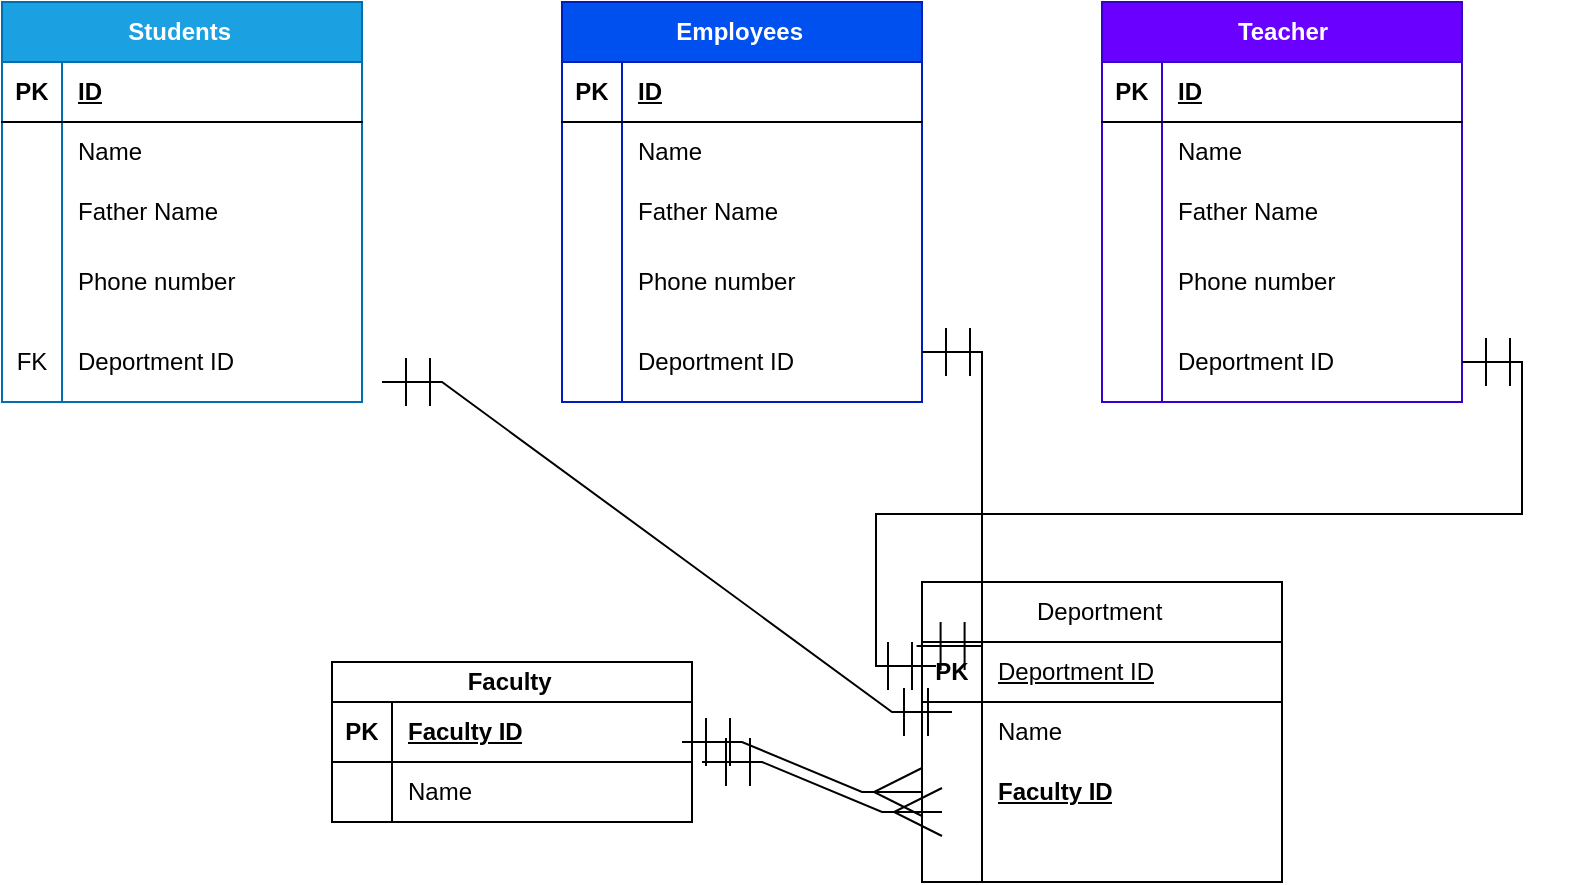 <mxfile version="26.2.2">
  <diagram name="Page-1" id="Yzkvz3543jnzcEJ6rjnN">
    <mxGraphModel dx="788" dy="516" grid="1" gridSize="10" guides="1" tooltips="1" connect="1" arrows="1" fold="1" page="1" pageScale="1" pageWidth="850" pageHeight="1100" math="0" shadow="0">
      <root>
        <mxCell id="0" />
        <mxCell id="1" parent="0" />
        <mxCell id="9xaTV1QcgrP76hlcMQHP-1" value="Students&amp;nbsp;" style="shape=table;startSize=30;container=1;collapsible=1;childLayout=tableLayout;fixedRows=1;rowLines=0;fontStyle=1;align=center;resizeLast=1;html=1;fillColor=#1ba1e2;fontColor=#ffffff;strokeColor=#006EAF;" parent="1" vertex="1">
          <mxGeometry x="80" y="120" width="180" height="200" as="geometry" />
        </mxCell>
        <mxCell id="9xaTV1QcgrP76hlcMQHP-2" value="" style="shape=tableRow;horizontal=0;startSize=0;swimlaneHead=0;swimlaneBody=0;fillColor=none;collapsible=0;dropTarget=0;points=[[0,0.5],[1,0.5]];portConstraint=eastwest;top=0;left=0;right=0;bottom=1;" parent="9xaTV1QcgrP76hlcMQHP-1" vertex="1">
          <mxGeometry y="30" width="180" height="30" as="geometry" />
        </mxCell>
        <mxCell id="9xaTV1QcgrP76hlcMQHP-3" value="PK" style="shape=partialRectangle;connectable=0;fillColor=none;top=0;left=0;bottom=0;right=0;fontStyle=1;overflow=hidden;whiteSpace=wrap;html=1;" parent="9xaTV1QcgrP76hlcMQHP-2" vertex="1">
          <mxGeometry width="30" height="30" as="geometry">
            <mxRectangle width="30" height="30" as="alternateBounds" />
          </mxGeometry>
        </mxCell>
        <mxCell id="9xaTV1QcgrP76hlcMQHP-4" value="ID" style="shape=partialRectangle;connectable=0;fillColor=none;top=0;left=0;bottom=0;right=0;align=left;spacingLeft=6;fontStyle=5;overflow=hidden;whiteSpace=wrap;html=1;" parent="9xaTV1QcgrP76hlcMQHP-2" vertex="1">
          <mxGeometry x="30" width="150" height="30" as="geometry">
            <mxRectangle width="150" height="30" as="alternateBounds" />
          </mxGeometry>
        </mxCell>
        <mxCell id="9xaTV1QcgrP76hlcMQHP-5" value="" style="shape=tableRow;horizontal=0;startSize=0;swimlaneHead=0;swimlaneBody=0;fillColor=none;collapsible=0;dropTarget=0;points=[[0,0.5],[1,0.5]];portConstraint=eastwest;top=0;left=0;right=0;bottom=0;" parent="9xaTV1QcgrP76hlcMQHP-1" vertex="1">
          <mxGeometry y="60" width="180" height="30" as="geometry" />
        </mxCell>
        <mxCell id="9xaTV1QcgrP76hlcMQHP-6" value="" style="shape=partialRectangle;connectable=0;fillColor=none;top=0;left=0;bottom=0;right=0;editable=1;overflow=hidden;whiteSpace=wrap;html=1;" parent="9xaTV1QcgrP76hlcMQHP-5" vertex="1">
          <mxGeometry width="30" height="30" as="geometry">
            <mxRectangle width="30" height="30" as="alternateBounds" />
          </mxGeometry>
        </mxCell>
        <mxCell id="9xaTV1QcgrP76hlcMQHP-7" value="Name" style="shape=partialRectangle;connectable=0;fillColor=none;top=0;left=0;bottom=0;right=0;align=left;spacingLeft=6;overflow=hidden;whiteSpace=wrap;html=1;" parent="9xaTV1QcgrP76hlcMQHP-5" vertex="1">
          <mxGeometry x="30" width="150" height="30" as="geometry">
            <mxRectangle width="150" height="30" as="alternateBounds" />
          </mxGeometry>
        </mxCell>
        <mxCell id="9xaTV1QcgrP76hlcMQHP-8" value="" style="shape=tableRow;horizontal=0;startSize=0;swimlaneHead=0;swimlaneBody=0;fillColor=none;collapsible=0;dropTarget=0;points=[[0,0.5],[1,0.5]];portConstraint=eastwest;top=0;left=0;right=0;bottom=0;" parent="9xaTV1QcgrP76hlcMQHP-1" vertex="1">
          <mxGeometry y="90" width="180" height="30" as="geometry" />
        </mxCell>
        <mxCell id="9xaTV1QcgrP76hlcMQHP-9" value="" style="shape=partialRectangle;connectable=0;fillColor=none;top=0;left=0;bottom=0;right=0;editable=1;overflow=hidden;whiteSpace=wrap;html=1;" parent="9xaTV1QcgrP76hlcMQHP-8" vertex="1">
          <mxGeometry width="30" height="30" as="geometry">
            <mxRectangle width="30" height="30" as="alternateBounds" />
          </mxGeometry>
        </mxCell>
        <mxCell id="9xaTV1QcgrP76hlcMQHP-10" value="Father Name" style="shape=partialRectangle;connectable=0;fillColor=none;top=0;left=0;bottom=0;right=0;align=left;spacingLeft=6;overflow=hidden;whiteSpace=wrap;html=1;" parent="9xaTV1QcgrP76hlcMQHP-8" vertex="1">
          <mxGeometry x="30" width="150" height="30" as="geometry">
            <mxRectangle width="150" height="30" as="alternateBounds" />
          </mxGeometry>
        </mxCell>
        <mxCell id="9xaTV1QcgrP76hlcMQHP-11" value="" style="shape=tableRow;horizontal=0;startSize=0;swimlaneHead=0;swimlaneBody=0;fillColor=none;collapsible=0;dropTarget=0;points=[[0,0.5],[1,0.5]];portConstraint=eastwest;top=0;left=0;right=0;bottom=0;" parent="9xaTV1QcgrP76hlcMQHP-1" vertex="1">
          <mxGeometry y="120" width="180" height="40" as="geometry" />
        </mxCell>
        <mxCell id="9xaTV1QcgrP76hlcMQHP-12" value="" style="shape=partialRectangle;connectable=0;fillColor=none;top=0;left=0;bottom=0;right=0;editable=1;overflow=hidden;whiteSpace=wrap;html=1;" parent="9xaTV1QcgrP76hlcMQHP-11" vertex="1">
          <mxGeometry width="30" height="40" as="geometry">
            <mxRectangle width="30" height="40" as="alternateBounds" />
          </mxGeometry>
        </mxCell>
        <mxCell id="9xaTV1QcgrP76hlcMQHP-13" value="Phone number" style="shape=partialRectangle;connectable=0;fillColor=none;top=0;left=0;bottom=0;right=0;align=left;spacingLeft=6;overflow=hidden;whiteSpace=wrap;html=1;" parent="9xaTV1QcgrP76hlcMQHP-11" vertex="1">
          <mxGeometry x="30" width="150" height="40" as="geometry">
            <mxRectangle width="150" height="40" as="alternateBounds" />
          </mxGeometry>
        </mxCell>
        <mxCell id="9xaTV1QcgrP76hlcMQHP-14" value="" style="shape=tableRow;horizontal=0;startSize=0;swimlaneHead=0;swimlaneBody=0;fillColor=none;collapsible=0;dropTarget=0;points=[[0,0.5],[1,0.5]];portConstraint=eastwest;top=0;left=0;right=0;bottom=0;" parent="9xaTV1QcgrP76hlcMQHP-1" vertex="1">
          <mxGeometry y="160" width="180" height="40" as="geometry" />
        </mxCell>
        <mxCell id="9xaTV1QcgrP76hlcMQHP-15" value="FK" style="shape=partialRectangle;connectable=0;fillColor=none;top=0;left=0;bottom=0;right=0;editable=1;overflow=hidden;whiteSpace=wrap;html=1;" parent="9xaTV1QcgrP76hlcMQHP-14" vertex="1">
          <mxGeometry width="30" height="40" as="geometry">
            <mxRectangle width="30" height="40" as="alternateBounds" />
          </mxGeometry>
        </mxCell>
        <mxCell id="9xaTV1QcgrP76hlcMQHP-16" value="Deportment ID" style="shape=partialRectangle;connectable=0;fillColor=none;top=0;left=0;bottom=0;right=0;align=left;spacingLeft=6;overflow=hidden;whiteSpace=wrap;html=1;" parent="9xaTV1QcgrP76hlcMQHP-14" vertex="1">
          <mxGeometry x="30" width="150" height="40" as="geometry">
            <mxRectangle width="150" height="40" as="alternateBounds" />
          </mxGeometry>
        </mxCell>
        <mxCell id="9xaTV1QcgrP76hlcMQHP-17" value="Teacher" style="shape=table;startSize=30;container=1;collapsible=1;childLayout=tableLayout;fixedRows=1;rowLines=0;fontStyle=1;align=center;resizeLast=1;html=1;fillColor=#6a00ff;fontColor=#ffffff;strokeColor=#3700CC;" parent="1" vertex="1">
          <mxGeometry x="630" y="120" width="180" height="200" as="geometry" />
        </mxCell>
        <mxCell id="9xaTV1QcgrP76hlcMQHP-18" value="" style="shape=tableRow;horizontal=0;startSize=0;swimlaneHead=0;swimlaneBody=0;fillColor=none;collapsible=0;dropTarget=0;points=[[0,0.5],[1,0.5]];portConstraint=eastwest;top=0;left=0;right=0;bottom=1;" parent="9xaTV1QcgrP76hlcMQHP-17" vertex="1">
          <mxGeometry y="30" width="180" height="30" as="geometry" />
        </mxCell>
        <mxCell id="9xaTV1QcgrP76hlcMQHP-19" value="PK" style="shape=partialRectangle;connectable=0;fillColor=none;top=0;left=0;bottom=0;right=0;fontStyle=1;overflow=hidden;whiteSpace=wrap;html=1;" parent="9xaTV1QcgrP76hlcMQHP-18" vertex="1">
          <mxGeometry width="30" height="30" as="geometry">
            <mxRectangle width="30" height="30" as="alternateBounds" />
          </mxGeometry>
        </mxCell>
        <mxCell id="9xaTV1QcgrP76hlcMQHP-20" value="ID" style="shape=partialRectangle;connectable=0;fillColor=none;top=0;left=0;bottom=0;right=0;align=left;spacingLeft=6;fontStyle=5;overflow=hidden;whiteSpace=wrap;html=1;" parent="9xaTV1QcgrP76hlcMQHP-18" vertex="1">
          <mxGeometry x="30" width="150" height="30" as="geometry">
            <mxRectangle width="150" height="30" as="alternateBounds" />
          </mxGeometry>
        </mxCell>
        <mxCell id="9xaTV1QcgrP76hlcMQHP-21" value="" style="shape=tableRow;horizontal=0;startSize=0;swimlaneHead=0;swimlaneBody=0;fillColor=none;collapsible=0;dropTarget=0;points=[[0,0.5],[1,0.5]];portConstraint=eastwest;top=0;left=0;right=0;bottom=0;" parent="9xaTV1QcgrP76hlcMQHP-17" vertex="1">
          <mxGeometry y="60" width="180" height="30" as="geometry" />
        </mxCell>
        <mxCell id="9xaTV1QcgrP76hlcMQHP-22" value="" style="shape=partialRectangle;connectable=0;fillColor=none;top=0;left=0;bottom=0;right=0;editable=1;overflow=hidden;whiteSpace=wrap;html=1;" parent="9xaTV1QcgrP76hlcMQHP-21" vertex="1">
          <mxGeometry width="30" height="30" as="geometry">
            <mxRectangle width="30" height="30" as="alternateBounds" />
          </mxGeometry>
        </mxCell>
        <mxCell id="9xaTV1QcgrP76hlcMQHP-23" value="Name" style="shape=partialRectangle;connectable=0;fillColor=none;top=0;left=0;bottom=0;right=0;align=left;spacingLeft=6;overflow=hidden;whiteSpace=wrap;html=1;" parent="9xaTV1QcgrP76hlcMQHP-21" vertex="1">
          <mxGeometry x="30" width="150" height="30" as="geometry">
            <mxRectangle width="150" height="30" as="alternateBounds" />
          </mxGeometry>
        </mxCell>
        <mxCell id="9xaTV1QcgrP76hlcMQHP-24" value="" style="shape=tableRow;horizontal=0;startSize=0;swimlaneHead=0;swimlaneBody=0;fillColor=none;collapsible=0;dropTarget=0;points=[[0,0.5],[1,0.5]];portConstraint=eastwest;top=0;left=0;right=0;bottom=0;" parent="9xaTV1QcgrP76hlcMQHP-17" vertex="1">
          <mxGeometry y="90" width="180" height="30" as="geometry" />
        </mxCell>
        <mxCell id="9xaTV1QcgrP76hlcMQHP-25" value="" style="shape=partialRectangle;connectable=0;fillColor=none;top=0;left=0;bottom=0;right=0;editable=1;overflow=hidden;whiteSpace=wrap;html=1;" parent="9xaTV1QcgrP76hlcMQHP-24" vertex="1">
          <mxGeometry width="30" height="30" as="geometry">
            <mxRectangle width="30" height="30" as="alternateBounds" />
          </mxGeometry>
        </mxCell>
        <mxCell id="9xaTV1QcgrP76hlcMQHP-26" value="Father Name" style="shape=partialRectangle;connectable=0;fillColor=none;top=0;left=0;bottom=0;right=0;align=left;spacingLeft=6;overflow=hidden;whiteSpace=wrap;html=1;" parent="9xaTV1QcgrP76hlcMQHP-24" vertex="1">
          <mxGeometry x="30" width="150" height="30" as="geometry">
            <mxRectangle width="150" height="30" as="alternateBounds" />
          </mxGeometry>
        </mxCell>
        <mxCell id="9xaTV1QcgrP76hlcMQHP-27" value="" style="shape=tableRow;horizontal=0;startSize=0;swimlaneHead=0;swimlaneBody=0;fillColor=none;collapsible=0;dropTarget=0;points=[[0,0.5],[1,0.5]];portConstraint=eastwest;top=0;left=0;right=0;bottom=0;" parent="9xaTV1QcgrP76hlcMQHP-17" vertex="1">
          <mxGeometry y="120" width="180" height="40" as="geometry" />
        </mxCell>
        <mxCell id="9xaTV1QcgrP76hlcMQHP-28" value="" style="shape=partialRectangle;connectable=0;fillColor=none;top=0;left=0;bottom=0;right=0;editable=1;overflow=hidden;whiteSpace=wrap;html=1;" parent="9xaTV1QcgrP76hlcMQHP-27" vertex="1">
          <mxGeometry width="30" height="40" as="geometry">
            <mxRectangle width="30" height="40" as="alternateBounds" />
          </mxGeometry>
        </mxCell>
        <mxCell id="9xaTV1QcgrP76hlcMQHP-29" value="Phone number" style="shape=partialRectangle;connectable=0;fillColor=none;top=0;left=0;bottom=0;right=0;align=left;spacingLeft=6;overflow=hidden;whiteSpace=wrap;html=1;" parent="9xaTV1QcgrP76hlcMQHP-27" vertex="1">
          <mxGeometry x="30" width="150" height="40" as="geometry">
            <mxRectangle width="150" height="40" as="alternateBounds" />
          </mxGeometry>
        </mxCell>
        <mxCell id="9xaTV1QcgrP76hlcMQHP-30" value="" style="shape=tableRow;horizontal=0;startSize=0;swimlaneHead=0;swimlaneBody=0;fillColor=none;collapsible=0;dropTarget=0;points=[[0,0.5],[1,0.5]];portConstraint=eastwest;top=0;left=0;right=0;bottom=0;" parent="9xaTV1QcgrP76hlcMQHP-17" vertex="1">
          <mxGeometry y="160" width="180" height="40" as="geometry" />
        </mxCell>
        <mxCell id="9xaTV1QcgrP76hlcMQHP-31" value="" style="shape=partialRectangle;connectable=0;fillColor=none;top=0;left=0;bottom=0;right=0;editable=1;overflow=hidden;whiteSpace=wrap;html=1;" parent="9xaTV1QcgrP76hlcMQHP-30" vertex="1">
          <mxGeometry width="30" height="40" as="geometry">
            <mxRectangle width="30" height="40" as="alternateBounds" />
          </mxGeometry>
        </mxCell>
        <mxCell id="9xaTV1QcgrP76hlcMQHP-32" value="Deportment ID" style="shape=partialRectangle;connectable=0;fillColor=none;top=0;left=0;bottom=0;right=0;align=left;spacingLeft=6;overflow=hidden;whiteSpace=wrap;html=1;" parent="9xaTV1QcgrP76hlcMQHP-30" vertex="1">
          <mxGeometry x="30" width="150" height="40" as="geometry">
            <mxRectangle width="150" height="40" as="alternateBounds" />
          </mxGeometry>
        </mxCell>
        <mxCell id="9xaTV1QcgrP76hlcMQHP-33" value="Employees&amp;nbsp;" style="shape=table;startSize=30;container=1;collapsible=1;childLayout=tableLayout;fixedRows=1;rowLines=0;fontStyle=1;align=center;resizeLast=1;html=1;fillColor=#0050ef;fontColor=#ffffff;strokeColor=#001DBC;" parent="1" vertex="1">
          <mxGeometry x="360" y="120" width="180" height="200" as="geometry" />
        </mxCell>
        <mxCell id="9xaTV1QcgrP76hlcMQHP-34" value="" style="shape=tableRow;horizontal=0;startSize=0;swimlaneHead=0;swimlaneBody=0;fillColor=none;collapsible=0;dropTarget=0;points=[[0,0.5],[1,0.5]];portConstraint=eastwest;top=0;left=0;right=0;bottom=1;" parent="9xaTV1QcgrP76hlcMQHP-33" vertex="1">
          <mxGeometry y="30" width="180" height="30" as="geometry" />
        </mxCell>
        <mxCell id="9xaTV1QcgrP76hlcMQHP-35" value="PK" style="shape=partialRectangle;connectable=0;fillColor=none;top=0;left=0;bottom=0;right=0;fontStyle=1;overflow=hidden;whiteSpace=wrap;html=1;" parent="9xaTV1QcgrP76hlcMQHP-34" vertex="1">
          <mxGeometry width="30" height="30" as="geometry">
            <mxRectangle width="30" height="30" as="alternateBounds" />
          </mxGeometry>
        </mxCell>
        <mxCell id="9xaTV1QcgrP76hlcMQHP-36" value="ID" style="shape=partialRectangle;connectable=0;fillColor=none;top=0;left=0;bottom=0;right=0;align=left;spacingLeft=6;fontStyle=5;overflow=hidden;whiteSpace=wrap;html=1;" parent="9xaTV1QcgrP76hlcMQHP-34" vertex="1">
          <mxGeometry x="30" width="150" height="30" as="geometry">
            <mxRectangle width="150" height="30" as="alternateBounds" />
          </mxGeometry>
        </mxCell>
        <mxCell id="9xaTV1QcgrP76hlcMQHP-37" value="" style="shape=tableRow;horizontal=0;startSize=0;swimlaneHead=0;swimlaneBody=0;fillColor=none;collapsible=0;dropTarget=0;points=[[0,0.5],[1,0.5]];portConstraint=eastwest;top=0;left=0;right=0;bottom=0;" parent="9xaTV1QcgrP76hlcMQHP-33" vertex="1">
          <mxGeometry y="60" width="180" height="30" as="geometry" />
        </mxCell>
        <mxCell id="9xaTV1QcgrP76hlcMQHP-38" value="" style="shape=partialRectangle;connectable=0;fillColor=none;top=0;left=0;bottom=0;right=0;editable=1;overflow=hidden;whiteSpace=wrap;html=1;" parent="9xaTV1QcgrP76hlcMQHP-37" vertex="1">
          <mxGeometry width="30" height="30" as="geometry">
            <mxRectangle width="30" height="30" as="alternateBounds" />
          </mxGeometry>
        </mxCell>
        <mxCell id="9xaTV1QcgrP76hlcMQHP-39" value="Name" style="shape=partialRectangle;connectable=0;fillColor=none;top=0;left=0;bottom=0;right=0;align=left;spacingLeft=6;overflow=hidden;whiteSpace=wrap;html=1;" parent="9xaTV1QcgrP76hlcMQHP-37" vertex="1">
          <mxGeometry x="30" width="150" height="30" as="geometry">
            <mxRectangle width="150" height="30" as="alternateBounds" />
          </mxGeometry>
        </mxCell>
        <mxCell id="9xaTV1QcgrP76hlcMQHP-40" value="" style="shape=tableRow;horizontal=0;startSize=0;swimlaneHead=0;swimlaneBody=0;fillColor=none;collapsible=0;dropTarget=0;points=[[0,0.5],[1,0.5]];portConstraint=eastwest;top=0;left=0;right=0;bottom=0;" parent="9xaTV1QcgrP76hlcMQHP-33" vertex="1">
          <mxGeometry y="90" width="180" height="30" as="geometry" />
        </mxCell>
        <mxCell id="9xaTV1QcgrP76hlcMQHP-41" value="" style="shape=partialRectangle;connectable=0;fillColor=none;top=0;left=0;bottom=0;right=0;editable=1;overflow=hidden;whiteSpace=wrap;html=1;" parent="9xaTV1QcgrP76hlcMQHP-40" vertex="1">
          <mxGeometry width="30" height="30" as="geometry">
            <mxRectangle width="30" height="30" as="alternateBounds" />
          </mxGeometry>
        </mxCell>
        <mxCell id="9xaTV1QcgrP76hlcMQHP-42" value="Father Name" style="shape=partialRectangle;connectable=0;fillColor=none;top=0;left=0;bottom=0;right=0;align=left;spacingLeft=6;overflow=hidden;whiteSpace=wrap;html=1;" parent="9xaTV1QcgrP76hlcMQHP-40" vertex="1">
          <mxGeometry x="30" width="150" height="30" as="geometry">
            <mxRectangle width="150" height="30" as="alternateBounds" />
          </mxGeometry>
        </mxCell>
        <mxCell id="9xaTV1QcgrP76hlcMQHP-43" value="" style="shape=tableRow;horizontal=0;startSize=0;swimlaneHead=0;swimlaneBody=0;fillColor=none;collapsible=0;dropTarget=0;points=[[0,0.5],[1,0.5]];portConstraint=eastwest;top=0;left=0;right=0;bottom=0;" parent="9xaTV1QcgrP76hlcMQHP-33" vertex="1">
          <mxGeometry y="120" width="180" height="40" as="geometry" />
        </mxCell>
        <mxCell id="9xaTV1QcgrP76hlcMQHP-44" value="" style="shape=partialRectangle;connectable=0;fillColor=none;top=0;left=0;bottom=0;right=0;editable=1;overflow=hidden;whiteSpace=wrap;html=1;" parent="9xaTV1QcgrP76hlcMQHP-43" vertex="1">
          <mxGeometry width="30" height="40" as="geometry">
            <mxRectangle width="30" height="40" as="alternateBounds" />
          </mxGeometry>
        </mxCell>
        <mxCell id="9xaTV1QcgrP76hlcMQHP-45" value="Phone number" style="shape=partialRectangle;connectable=0;fillColor=none;top=0;left=0;bottom=0;right=0;align=left;spacingLeft=6;overflow=hidden;whiteSpace=wrap;html=1;" parent="9xaTV1QcgrP76hlcMQHP-43" vertex="1">
          <mxGeometry x="30" width="150" height="40" as="geometry">
            <mxRectangle width="150" height="40" as="alternateBounds" />
          </mxGeometry>
        </mxCell>
        <mxCell id="9xaTV1QcgrP76hlcMQHP-46" value="" style="shape=tableRow;horizontal=0;startSize=0;swimlaneHead=0;swimlaneBody=0;fillColor=none;collapsible=0;dropTarget=0;points=[[0,0.5],[1,0.5]];portConstraint=eastwest;top=0;left=0;right=0;bottom=0;" parent="9xaTV1QcgrP76hlcMQHP-33" vertex="1">
          <mxGeometry y="160" width="180" height="40" as="geometry" />
        </mxCell>
        <mxCell id="9xaTV1QcgrP76hlcMQHP-47" value="" style="shape=partialRectangle;connectable=0;fillColor=none;top=0;left=0;bottom=0;right=0;editable=1;overflow=hidden;whiteSpace=wrap;html=1;" parent="9xaTV1QcgrP76hlcMQHP-46" vertex="1">
          <mxGeometry width="30" height="40" as="geometry">
            <mxRectangle width="30" height="40" as="alternateBounds" />
          </mxGeometry>
        </mxCell>
        <mxCell id="9xaTV1QcgrP76hlcMQHP-48" value="Deportment ID" style="shape=partialRectangle;connectable=0;fillColor=none;top=0;left=0;bottom=0;right=0;align=left;spacingLeft=6;overflow=hidden;whiteSpace=wrap;html=1;" parent="9xaTV1QcgrP76hlcMQHP-46" vertex="1">
          <mxGeometry x="30" width="150" height="40" as="geometry">
            <mxRectangle width="150" height="40" as="alternateBounds" />
          </mxGeometry>
        </mxCell>
        <mxCell id="QeIPo9AulA8BPBCbm1Qv-1" value="" style="edgeStyle=entityRelationEdgeStyle;fontSize=12;html=1;endArrow=ERmany;startArrow=ERmandOne;rounded=0;endSize=22;strokeWidth=1;targetPerimeterSpacing=11;startSize=22;entryX=0;entryY=0.5;entryDx=0;entryDy=0;endFill=0;" parent="1" edge="1" target="-pn8n0HnzuPHCAw0OeyL-8">
          <mxGeometry width="100" height="100" relative="1" as="geometry">
            <mxPoint x="420" y="490" as="sourcePoint" />
            <mxPoint x="529.0" y="685.0" as="targetPoint" />
            <Array as="points">
              <mxPoint x="500" y="670" />
            </Array>
          </mxGeometry>
        </mxCell>
        <mxCell id="QeIPo9AulA8BPBCbm1Qv-3" value="Faculty&amp;nbsp;" style="shape=table;startSize=20;container=1;collapsible=1;childLayout=tableLayout;fixedRows=1;rowLines=0;fontStyle=1;align=center;resizeLast=1;html=1;" parent="1" vertex="1">
          <mxGeometry x="245" y="450" width="180" height="80" as="geometry" />
        </mxCell>
        <mxCell id="QeIPo9AulA8BPBCbm1Qv-4" value="" style="shape=tableRow;horizontal=0;startSize=0;swimlaneHead=0;swimlaneBody=0;fillColor=none;collapsible=0;dropTarget=0;points=[[0,0.5],[1,0.5]];portConstraint=eastwest;top=0;left=0;right=0;bottom=1;" parent="QeIPo9AulA8BPBCbm1Qv-3" vertex="1">
          <mxGeometry y="20" width="180" height="30" as="geometry" />
        </mxCell>
        <mxCell id="QeIPo9AulA8BPBCbm1Qv-5" value="PK" style="shape=partialRectangle;connectable=0;fillColor=none;top=0;left=0;bottom=0;right=0;fontStyle=1;overflow=hidden;whiteSpace=wrap;html=1;" parent="QeIPo9AulA8BPBCbm1Qv-4" vertex="1">
          <mxGeometry width="30" height="30" as="geometry">
            <mxRectangle width="30" height="30" as="alternateBounds" />
          </mxGeometry>
        </mxCell>
        <mxCell id="QeIPo9AulA8BPBCbm1Qv-6" value="Faculty ID" style="shape=partialRectangle;connectable=0;fillColor=none;top=0;left=0;bottom=0;right=0;align=left;spacingLeft=6;fontStyle=5;overflow=hidden;whiteSpace=wrap;html=1;" parent="QeIPo9AulA8BPBCbm1Qv-4" vertex="1">
          <mxGeometry x="30" width="150" height="30" as="geometry">
            <mxRectangle width="150" height="30" as="alternateBounds" />
          </mxGeometry>
        </mxCell>
        <mxCell id="QeIPo9AulA8BPBCbm1Qv-7" value="" style="shape=tableRow;horizontal=0;startSize=0;swimlaneHead=0;swimlaneBody=0;fillColor=none;collapsible=0;dropTarget=0;points=[[0,0.5],[1,0.5]];portConstraint=eastwest;top=0;left=0;right=0;bottom=0;" parent="QeIPo9AulA8BPBCbm1Qv-3" vertex="1">
          <mxGeometry y="50" width="180" height="30" as="geometry" />
        </mxCell>
        <mxCell id="QeIPo9AulA8BPBCbm1Qv-8" value="" style="shape=partialRectangle;connectable=0;fillColor=none;top=0;left=0;bottom=0;right=0;editable=1;overflow=hidden;whiteSpace=wrap;html=1;" parent="QeIPo9AulA8BPBCbm1Qv-7" vertex="1">
          <mxGeometry width="30" height="30" as="geometry">
            <mxRectangle width="30" height="30" as="alternateBounds" />
          </mxGeometry>
        </mxCell>
        <mxCell id="QeIPo9AulA8BPBCbm1Qv-9" value="Name" style="shape=partialRectangle;connectable=0;fillColor=none;top=0;left=0;bottom=0;right=0;align=left;spacingLeft=6;overflow=hidden;whiteSpace=wrap;html=1;" parent="QeIPo9AulA8BPBCbm1Qv-7" vertex="1">
          <mxGeometry x="30" width="150" height="30" as="geometry">
            <mxRectangle width="150" height="30" as="alternateBounds" />
          </mxGeometry>
        </mxCell>
        <mxCell id="-pn8n0HnzuPHCAw0OeyL-1" value="&lt;span style=&quot;font-weight: 400; text-align: left; text-wrap-mode: wrap;&quot;&gt;Deportment&amp;nbsp;&lt;/span&gt;" style="shape=table;startSize=30;container=1;collapsible=1;childLayout=tableLayout;fixedRows=1;rowLines=0;fontStyle=1;align=center;resizeLast=1;html=1;" vertex="1" parent="1">
          <mxGeometry x="540" y="410" width="180" height="150" as="geometry" />
        </mxCell>
        <mxCell id="-pn8n0HnzuPHCAw0OeyL-2" value="" style="shape=tableRow;horizontal=0;startSize=0;swimlaneHead=0;swimlaneBody=0;fillColor=none;collapsible=0;dropTarget=0;points=[[0,0.5],[1,0.5]];portConstraint=eastwest;top=0;left=0;right=0;bottom=1;" vertex="1" parent="-pn8n0HnzuPHCAw0OeyL-1">
          <mxGeometry y="30" width="180" height="30" as="geometry" />
        </mxCell>
        <mxCell id="-pn8n0HnzuPHCAw0OeyL-3" value="PK" style="shape=partialRectangle;connectable=0;fillColor=none;top=0;left=0;bottom=0;right=0;fontStyle=1;overflow=hidden;whiteSpace=wrap;html=1;" vertex="1" parent="-pn8n0HnzuPHCAw0OeyL-2">
          <mxGeometry width="30" height="30" as="geometry">
            <mxRectangle width="30" height="30" as="alternateBounds" />
          </mxGeometry>
        </mxCell>
        <mxCell id="-pn8n0HnzuPHCAw0OeyL-4" value="&lt;span style=&quot;font-weight: 400;&quot;&gt;Deportment ID&lt;/span&gt;" style="shape=partialRectangle;connectable=0;fillColor=none;top=0;left=0;bottom=0;right=0;align=left;spacingLeft=6;fontStyle=5;overflow=hidden;whiteSpace=wrap;html=1;" vertex="1" parent="-pn8n0HnzuPHCAw0OeyL-2">
          <mxGeometry x="30" width="150" height="30" as="geometry">
            <mxRectangle width="150" height="30" as="alternateBounds" />
          </mxGeometry>
        </mxCell>
        <mxCell id="-pn8n0HnzuPHCAw0OeyL-5" value="" style="shape=tableRow;horizontal=0;startSize=0;swimlaneHead=0;swimlaneBody=0;fillColor=none;collapsible=0;dropTarget=0;points=[[0,0.5],[1,0.5]];portConstraint=eastwest;top=0;left=0;right=0;bottom=0;" vertex="1" parent="-pn8n0HnzuPHCAw0OeyL-1">
          <mxGeometry y="60" width="180" height="30" as="geometry" />
        </mxCell>
        <mxCell id="-pn8n0HnzuPHCAw0OeyL-6" value="" style="shape=partialRectangle;connectable=0;fillColor=none;top=0;left=0;bottom=0;right=0;editable=1;overflow=hidden;whiteSpace=wrap;html=1;" vertex="1" parent="-pn8n0HnzuPHCAw0OeyL-5">
          <mxGeometry width="30" height="30" as="geometry">
            <mxRectangle width="30" height="30" as="alternateBounds" />
          </mxGeometry>
        </mxCell>
        <mxCell id="-pn8n0HnzuPHCAw0OeyL-7" value="Name" style="shape=partialRectangle;connectable=0;fillColor=none;top=0;left=0;bottom=0;right=0;align=left;spacingLeft=6;overflow=hidden;whiteSpace=wrap;html=1;" vertex="1" parent="-pn8n0HnzuPHCAw0OeyL-5">
          <mxGeometry x="30" width="150" height="30" as="geometry">
            <mxRectangle width="150" height="30" as="alternateBounds" />
          </mxGeometry>
        </mxCell>
        <mxCell id="-pn8n0HnzuPHCAw0OeyL-8" value="" style="shape=tableRow;horizontal=0;startSize=0;swimlaneHead=0;swimlaneBody=0;fillColor=none;collapsible=0;dropTarget=0;points=[[0,0.5],[1,0.5]];portConstraint=eastwest;top=0;left=0;right=0;bottom=0;" vertex="1" parent="-pn8n0HnzuPHCAw0OeyL-1">
          <mxGeometry y="90" width="180" height="30" as="geometry" />
        </mxCell>
        <mxCell id="-pn8n0HnzuPHCAw0OeyL-9" value="" style="shape=partialRectangle;connectable=0;fillColor=none;top=0;left=0;bottom=0;right=0;editable=1;overflow=hidden;whiteSpace=wrap;html=1;" vertex="1" parent="-pn8n0HnzuPHCAw0OeyL-8">
          <mxGeometry width="30" height="30" as="geometry">
            <mxRectangle width="30" height="30" as="alternateBounds" />
          </mxGeometry>
        </mxCell>
        <mxCell id="-pn8n0HnzuPHCAw0OeyL-10" value="&lt;span style=&quot;font-weight: 700; text-decoration-line: underline;&quot;&gt;Faculty ID&lt;/span&gt;" style="shape=partialRectangle;connectable=0;fillColor=none;top=0;left=0;bottom=0;right=0;align=left;spacingLeft=6;overflow=hidden;whiteSpace=wrap;html=1;" vertex="1" parent="-pn8n0HnzuPHCAw0OeyL-8">
          <mxGeometry x="30" width="150" height="30" as="geometry">
            <mxRectangle width="150" height="30" as="alternateBounds" />
          </mxGeometry>
        </mxCell>
        <mxCell id="-pn8n0HnzuPHCAw0OeyL-11" value="" style="shape=tableRow;horizontal=0;startSize=0;swimlaneHead=0;swimlaneBody=0;fillColor=none;collapsible=0;dropTarget=0;points=[[0,0.5],[1,0.5]];portConstraint=eastwest;top=0;left=0;right=0;bottom=0;" vertex="1" parent="-pn8n0HnzuPHCAw0OeyL-1">
          <mxGeometry y="120" width="180" height="30" as="geometry" />
        </mxCell>
        <mxCell id="-pn8n0HnzuPHCAw0OeyL-12" value="" style="shape=partialRectangle;connectable=0;fillColor=none;top=0;left=0;bottom=0;right=0;editable=1;overflow=hidden;whiteSpace=wrap;html=1;" vertex="1" parent="-pn8n0HnzuPHCAw0OeyL-11">
          <mxGeometry width="30" height="30" as="geometry">
            <mxRectangle width="30" height="30" as="alternateBounds" />
          </mxGeometry>
        </mxCell>
        <mxCell id="-pn8n0HnzuPHCAw0OeyL-13" value="" style="shape=partialRectangle;connectable=0;fillColor=none;top=0;left=0;bottom=0;right=0;align=left;spacingLeft=6;overflow=hidden;whiteSpace=wrap;html=1;" vertex="1" parent="-pn8n0HnzuPHCAw0OeyL-11">
          <mxGeometry x="30" width="150" height="30" as="geometry">
            <mxRectangle width="150" height="30" as="alternateBounds" />
          </mxGeometry>
        </mxCell>
        <mxCell id="-pn8n0HnzuPHCAw0OeyL-14" value="" style="edgeStyle=entityRelationEdgeStyle;fontSize=12;html=1;endArrow=ERmandOne;startArrow=ERmandOne;rounded=0;endSize=22;strokeWidth=1;targetPerimeterSpacing=11;startSize=22;endFill=0;entryX=-0.015;entryY=0.067;entryDx=0;entryDy=0;entryPerimeter=0;" edge="1" parent="1" target="-pn8n0HnzuPHCAw0OeyL-2">
          <mxGeometry width="100" height="100" relative="1" as="geometry">
            <mxPoint x="540" y="295" as="sourcePoint" />
            <mxPoint x="731" y="450" as="targetPoint" />
            <Array as="points">
              <mxPoint x="785" y="615" />
              <mxPoint x="755" y="485" />
              <mxPoint x="810" y="460" />
              <mxPoint x="760" y="375" />
            </Array>
          </mxGeometry>
        </mxCell>
        <mxCell id="-pn8n0HnzuPHCAw0OeyL-15" value="" style="edgeStyle=entityRelationEdgeStyle;fontSize=12;html=1;endArrow=ERmany;startArrow=ERmandOne;rounded=0;endSize=22;strokeWidth=1;targetPerimeterSpacing=11;startSize=22;entryX=0;entryY=0.5;entryDx=0;entryDy=0;endFill=0;" edge="1" parent="1">
          <mxGeometry width="100" height="100" relative="1" as="geometry">
            <mxPoint x="430" y="500" as="sourcePoint" />
            <mxPoint x="550" y="525" as="targetPoint" />
            <Array as="points">
              <mxPoint x="510" y="680" />
              <mxPoint x="480" y="530" />
              <mxPoint x="480" y="480" />
              <mxPoint x="480" y="550" />
            </Array>
          </mxGeometry>
        </mxCell>
        <mxCell id="-pn8n0HnzuPHCAw0OeyL-16" value="" style="edgeStyle=entityRelationEdgeStyle;fontSize=12;html=1;endArrow=ERmandOne;startArrow=ERmandOne;rounded=0;endSize=22;strokeWidth=1;targetPerimeterSpacing=11;startSize=22;entryX=0;entryY=0.5;entryDx=0;entryDy=0;endFill=0;" edge="1" parent="1">
          <mxGeometry width="100" height="100" relative="1" as="geometry">
            <mxPoint x="270" y="310" as="sourcePoint" />
            <mxPoint x="555" y="475" as="targetPoint" />
            <Array as="points">
              <mxPoint x="515" y="630" />
              <mxPoint x="420" y="390" />
              <mxPoint x="485" y="500" />
            </Array>
          </mxGeometry>
        </mxCell>
        <mxCell id="-pn8n0HnzuPHCAw0OeyL-17" value="" style="edgeStyle=entityRelationEdgeStyle;fontSize=12;html=1;endArrow=ERmandOne;startArrow=ERmandOne;rounded=0;endSize=22;strokeWidth=1;targetPerimeterSpacing=11;startSize=22;endFill=0;entryX=-0.015;entryY=0.067;entryDx=0;entryDy=0;entryPerimeter=0;" edge="1" parent="1" source="9xaTV1QcgrP76hlcMQHP-30">
          <mxGeometry width="100" height="100" relative="1" as="geometry">
            <mxPoint x="550" y="305" as="sourcePoint" />
            <mxPoint x="547" y="452" as="targetPoint" />
            <Array as="points">
              <mxPoint x="795" y="625" />
              <mxPoint x="765" y="495" />
              <mxPoint x="820" y="470" />
              <mxPoint x="770" y="385" />
            </Array>
          </mxGeometry>
        </mxCell>
      </root>
    </mxGraphModel>
  </diagram>
</mxfile>
